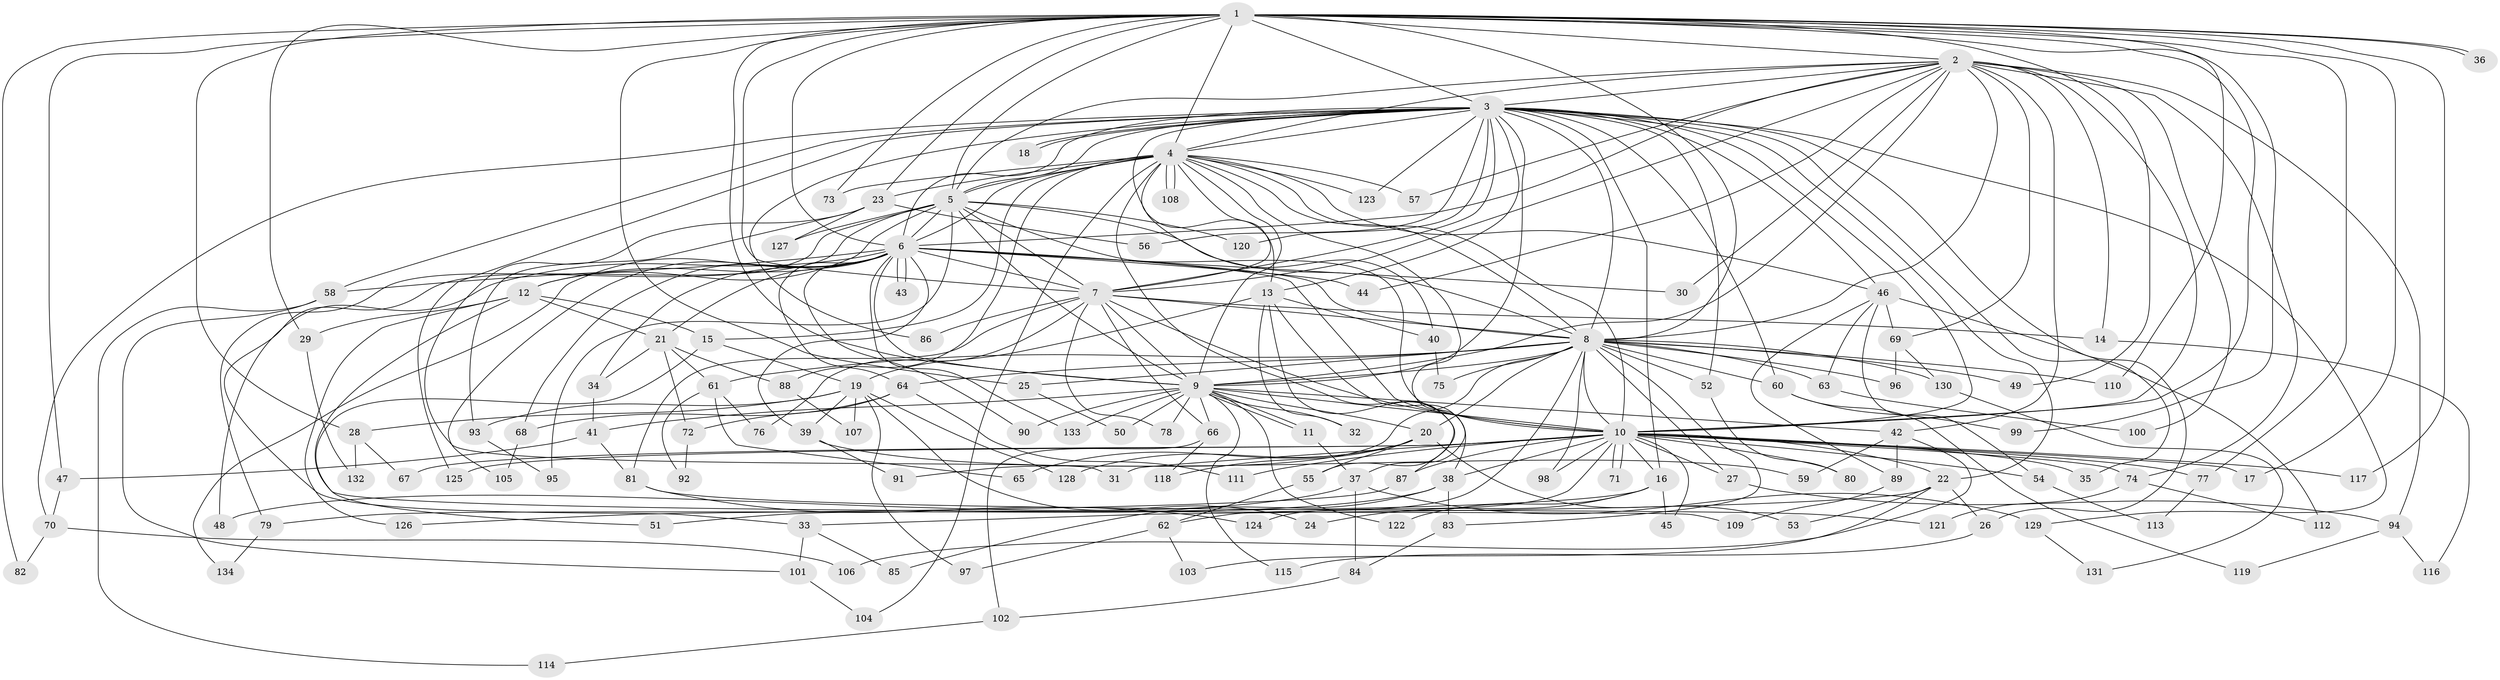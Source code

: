 // Generated by graph-tools (version 1.1) at 2025/01/03/09/25 03:01:14]
// undirected, 134 vertices, 293 edges
graph export_dot {
graph [start="1"]
  node [color=gray90,style=filled];
  1;
  2;
  3;
  4;
  5;
  6;
  7;
  8;
  9;
  10;
  11;
  12;
  13;
  14;
  15;
  16;
  17;
  18;
  19;
  20;
  21;
  22;
  23;
  24;
  25;
  26;
  27;
  28;
  29;
  30;
  31;
  32;
  33;
  34;
  35;
  36;
  37;
  38;
  39;
  40;
  41;
  42;
  43;
  44;
  45;
  46;
  47;
  48;
  49;
  50;
  51;
  52;
  53;
  54;
  55;
  56;
  57;
  58;
  59;
  60;
  61;
  62;
  63;
  64;
  65;
  66;
  67;
  68;
  69;
  70;
  71;
  72;
  73;
  74;
  75;
  76;
  77;
  78;
  79;
  80;
  81;
  82;
  83;
  84;
  85;
  86;
  87;
  88;
  89;
  90;
  91;
  92;
  93;
  94;
  95;
  96;
  97;
  98;
  99;
  100;
  101;
  102;
  103;
  104;
  105;
  106;
  107;
  108;
  109;
  110;
  111;
  112;
  113;
  114;
  115;
  116;
  117;
  118;
  119;
  120;
  121;
  122;
  123;
  124;
  125;
  126;
  127;
  128;
  129;
  130;
  131;
  132;
  133;
  134;
  1 -- 2;
  1 -- 3;
  1 -- 4;
  1 -- 5;
  1 -- 6;
  1 -- 7;
  1 -- 8;
  1 -- 9;
  1 -- 10;
  1 -- 17;
  1 -- 23;
  1 -- 25;
  1 -- 28;
  1 -- 29;
  1 -- 36;
  1 -- 36;
  1 -- 47;
  1 -- 49;
  1 -- 73;
  1 -- 77;
  1 -- 82;
  1 -- 99;
  1 -- 110;
  1 -- 117;
  2 -- 3;
  2 -- 4;
  2 -- 5;
  2 -- 6;
  2 -- 7;
  2 -- 8;
  2 -- 9;
  2 -- 10;
  2 -- 14;
  2 -- 30;
  2 -- 42;
  2 -- 44;
  2 -- 57;
  2 -- 69;
  2 -- 74;
  2 -- 94;
  2 -- 100;
  3 -- 4;
  3 -- 5;
  3 -- 6;
  3 -- 7;
  3 -- 8;
  3 -- 9;
  3 -- 10;
  3 -- 13;
  3 -- 16;
  3 -- 18;
  3 -- 18;
  3 -- 22;
  3 -- 26;
  3 -- 35;
  3 -- 40;
  3 -- 46;
  3 -- 52;
  3 -- 56;
  3 -- 58;
  3 -- 60;
  3 -- 70;
  3 -- 86;
  3 -- 120;
  3 -- 123;
  3 -- 125;
  3 -- 129;
  4 -- 5;
  4 -- 6;
  4 -- 7;
  4 -- 8;
  4 -- 9;
  4 -- 10;
  4 -- 13;
  4 -- 15;
  4 -- 23;
  4 -- 37;
  4 -- 46;
  4 -- 57;
  4 -- 73;
  4 -- 87;
  4 -- 88;
  4 -- 104;
  4 -- 108;
  4 -- 108;
  4 -- 123;
  5 -- 6;
  5 -- 7;
  5 -- 8;
  5 -- 9;
  5 -- 10;
  5 -- 12;
  5 -- 33;
  5 -- 79;
  5 -- 95;
  5 -- 120;
  5 -- 127;
  6 -- 7;
  6 -- 8;
  6 -- 9;
  6 -- 10;
  6 -- 12;
  6 -- 21;
  6 -- 30;
  6 -- 34;
  6 -- 39;
  6 -- 43;
  6 -- 43;
  6 -- 44;
  6 -- 48;
  6 -- 58;
  6 -- 64;
  6 -- 68;
  6 -- 90;
  6 -- 105;
  6 -- 133;
  6 -- 134;
  7 -- 8;
  7 -- 9;
  7 -- 10;
  7 -- 14;
  7 -- 66;
  7 -- 76;
  7 -- 78;
  7 -- 81;
  7 -- 86;
  8 -- 9;
  8 -- 10;
  8 -- 20;
  8 -- 25;
  8 -- 27;
  8 -- 49;
  8 -- 52;
  8 -- 60;
  8 -- 61;
  8 -- 62;
  8 -- 63;
  8 -- 64;
  8 -- 75;
  8 -- 83;
  8 -- 91;
  8 -- 96;
  8 -- 98;
  8 -- 110;
  8 -- 130;
  9 -- 10;
  9 -- 11;
  9 -- 11;
  9 -- 20;
  9 -- 32;
  9 -- 41;
  9 -- 42;
  9 -- 50;
  9 -- 66;
  9 -- 78;
  9 -- 90;
  9 -- 115;
  9 -- 122;
  9 -- 133;
  10 -- 16;
  10 -- 17;
  10 -- 22;
  10 -- 27;
  10 -- 31;
  10 -- 35;
  10 -- 38;
  10 -- 45;
  10 -- 54;
  10 -- 67;
  10 -- 71;
  10 -- 71;
  10 -- 74;
  10 -- 77;
  10 -- 80;
  10 -- 87;
  10 -- 98;
  10 -- 111;
  10 -- 117;
  10 -- 124;
  10 -- 125;
  11 -- 37;
  12 -- 15;
  12 -- 21;
  12 -- 29;
  12 -- 109;
  12 -- 126;
  13 -- 19;
  13 -- 32;
  13 -- 38;
  13 -- 40;
  13 -- 55;
  14 -- 116;
  15 -- 19;
  15 -- 51;
  16 -- 24;
  16 -- 45;
  16 -- 79;
  16 -- 122;
  19 -- 24;
  19 -- 28;
  19 -- 39;
  19 -- 93;
  19 -- 97;
  19 -- 107;
  19 -- 128;
  20 -- 53;
  20 -- 55;
  20 -- 65;
  20 -- 118;
  20 -- 128;
  21 -- 34;
  21 -- 61;
  21 -- 72;
  21 -- 88;
  22 -- 26;
  22 -- 33;
  22 -- 53;
  22 -- 103;
  23 -- 31;
  23 -- 56;
  23 -- 93;
  23 -- 127;
  25 -- 50;
  26 -- 115;
  27 -- 94;
  28 -- 67;
  28 -- 132;
  29 -- 132;
  33 -- 85;
  33 -- 101;
  34 -- 41;
  37 -- 48;
  37 -- 84;
  37 -- 129;
  38 -- 51;
  38 -- 83;
  38 -- 85;
  39 -- 59;
  39 -- 91;
  40 -- 75;
  41 -- 47;
  41 -- 81;
  42 -- 59;
  42 -- 89;
  42 -- 106;
  46 -- 54;
  46 -- 63;
  46 -- 69;
  46 -- 89;
  46 -- 112;
  47 -- 70;
  52 -- 80;
  54 -- 113;
  55 -- 62;
  58 -- 101;
  58 -- 114;
  60 -- 99;
  60 -- 119;
  61 -- 65;
  61 -- 76;
  61 -- 92;
  62 -- 97;
  62 -- 103;
  63 -- 100;
  64 -- 68;
  64 -- 72;
  64 -- 111;
  66 -- 102;
  66 -- 118;
  68 -- 105;
  69 -- 96;
  69 -- 130;
  70 -- 82;
  70 -- 106;
  72 -- 92;
  74 -- 112;
  74 -- 121;
  77 -- 113;
  79 -- 134;
  81 -- 121;
  81 -- 124;
  83 -- 84;
  84 -- 102;
  87 -- 126;
  88 -- 107;
  89 -- 109;
  93 -- 95;
  94 -- 116;
  94 -- 119;
  101 -- 104;
  102 -- 114;
  129 -- 131;
  130 -- 131;
}
